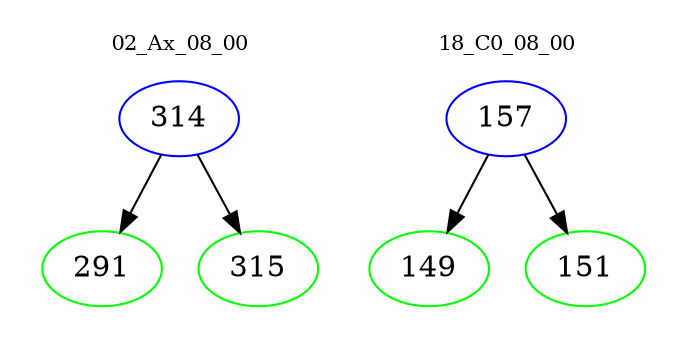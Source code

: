 digraph{
subgraph cluster_0 {
color = white
label = "02_Ax_08_00";
fontsize=10;
T0_314 [label="314", color="blue"]
T0_314 -> T0_291 [color="black"]
T0_291 [label="291", color="green"]
T0_314 -> T0_315 [color="black"]
T0_315 [label="315", color="green"]
}
subgraph cluster_1 {
color = white
label = "18_C0_08_00";
fontsize=10;
T1_157 [label="157", color="blue"]
T1_157 -> T1_149 [color="black"]
T1_149 [label="149", color="green"]
T1_157 -> T1_151 [color="black"]
T1_151 [label="151", color="green"]
}
}
